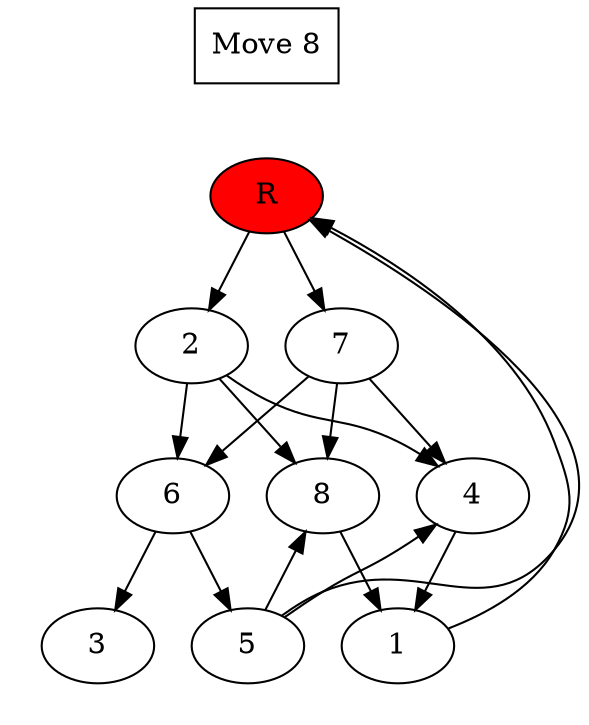 digraph prb70_move_08 {
	dummy [label="Move 8" shape=box]
	dummy -> 9 [style=invis]
	9 -> 7
	9 -> 2
	subgraph cluster_0 {
		peripheries=0
		9 [label=R fillcolor="#ff0000" style=filled]
	}
	2 -> 8
	2 -> 6
	2 -> 4
	7 -> 8
	7 -> 6
	7 -> 4
	subgraph cluster_1 {
		peripheries=0
		2
		7
	}
	4 -> 1
	6 -> 5
	6 -> 3
	8 -> 1
	subgraph cluster_2 {
		peripheries=0
		4
		6
		8
	}
	1 -> 9 [constraint=false]
	5 -> 9 [constraint=false]
	5 -> 8 [constraint=false]
	5 -> 4 [constraint=false]
	subgraph cluster_3 {
		peripheries=0
		1
		3
		5
	}
}
